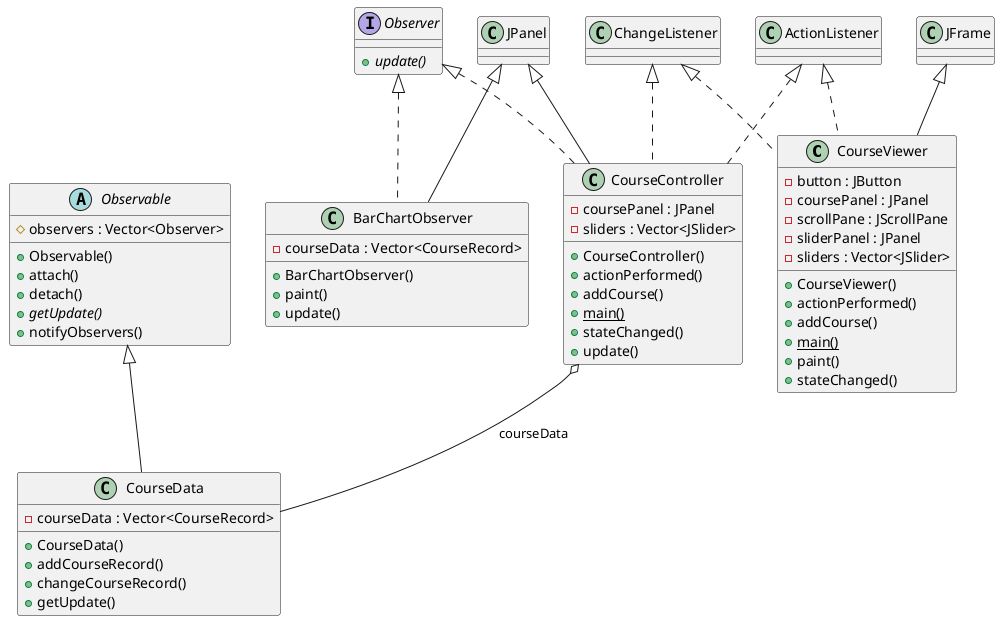 @startuml


class CourseViewer {
  - button : JButton
  - coursePanel : JPanel
  - scrollPane : JScrollPane
  - sliderPanel : JPanel
  - sliders : Vector<JSlider>
  + CourseViewer()
  + actionPerformed()
  + addCourse()
  {static} + main()
  + paint()
  + stateChanged()
}

  CourseViewer .up.|> ActionListener
  CourseViewer .up.|> ChangeListener
  CourseViewer -up-|> JFrame

class BarChartObserver {
  - courseData : Vector<CourseRecord>
  + BarChartObserver()
  + paint()
  + update()
}


class CourseController {
  - coursePanel : JPanel
  - sliders : Vector<JSlider>
  + CourseController()
  + actionPerformed()
  + addCourse()
  {static} + main()
  + stateChanged()
  + update()
}


class CourseData {
  - courseData : Vector<CourseRecord>
  + CourseData()
  + addCourseRecord()
  + changeCourseRecord()
  + getUpdate()
}


abstract class Observable {
  # observers : Vector<Observer>
  + Observable()
  + attach()
  + detach()
  {abstract} + getUpdate()
  + notifyObservers()
}


interface Observer {
  {abstract} + update()
}


BarChartObserver .up.|> Observer
BarChartObserver -up-|> JPanel
CourseController .up.|> ActionListener
CourseController .up.|> ChangeListener
CourseController .up.|> Observer
CourseController -up-|> JPanel
CourseController o-- CourseData : courseData
CourseData -up-|> Observable

@enduml